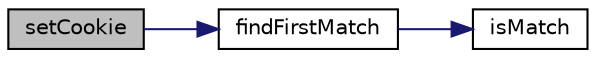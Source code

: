 digraph "setCookie"
{
  edge [fontname="Helvetica",fontsize="10",labelfontname="Helvetica",labelfontsize="10"];
  node [fontname="Helvetica",fontsize="10",shape=record];
  rankdir="LR";
  Node1 [label="setCookie",height=0.2,width=0.4,color="black", fillcolor="grey75", style="filled" fontcolor="black"];
  Node1 -> Node2 [color="midnightblue",fontsize="10",style="solid",fontname="Helvetica"];
  Node2 [label="findFirstMatch",height=0.2,width=0.4,color="black", fillcolor="white", style="filled",URL="$class_simple_cookie_jar.html#a47f8ac82c8d23fe45f86db1ab090799e"];
  Node2 -> Node3 [color="midnightblue",fontsize="10",style="solid",fontname="Helvetica"];
  Node3 [label="isMatch",height=0.2,width=0.4,color="black", fillcolor="white", style="filled",URL="$class_simple_cookie_jar.html#afe6c937d04964f0e153d3c40d0dbff89"];
}

